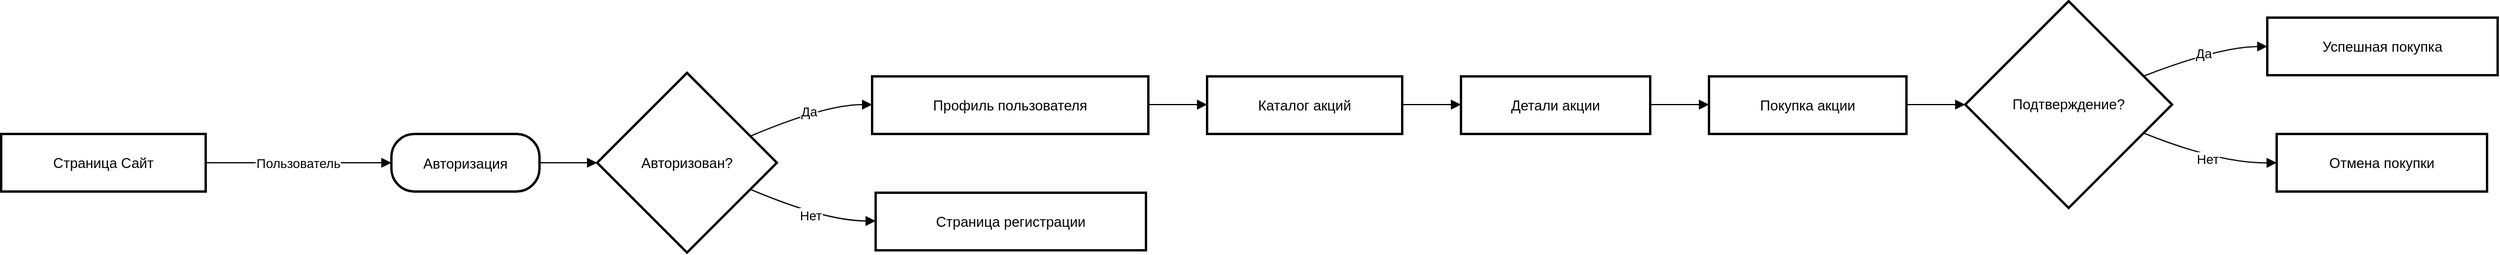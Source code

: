 <mxfile version="24.7.17">
  <diagram name="Страница — 1" id="2btQplILcIRRA3dmlBvs">
    <mxGraphModel>
      <root>
        <mxCell id="0" />
        <mxCell id="1" parent="0" />
        <mxCell id="2" value="Страница Сайт" style="whiteSpace=wrap;strokeWidth=2;" vertex="1" parent="1">
          <mxGeometry x="8" y="121" width="174" height="49" as="geometry" />
        </mxCell>
        <mxCell id="3" value="Авторизация" style="rounded=1;arcSize=40;strokeWidth=2" vertex="1" parent="1">
          <mxGeometry x="340" y="121" width="126" height="49" as="geometry" />
        </mxCell>
        <mxCell id="4" value="Авторизован?" style="rhombus;strokeWidth=2;whiteSpace=wrap;" vertex="1" parent="1">
          <mxGeometry x="515" y="69" width="153" height="153" as="geometry" />
        </mxCell>
        <mxCell id="5" value="Профиль пользователя" style="whiteSpace=wrap;strokeWidth=2;" vertex="1" parent="1">
          <mxGeometry x="749" y="72" width="235" height="49" as="geometry" />
        </mxCell>
        <mxCell id="6" value="Страница регистрации" style="whiteSpace=wrap;strokeWidth=2;" vertex="1" parent="1">
          <mxGeometry x="752" y="171" width="230" height="49" as="geometry" />
        </mxCell>
        <mxCell id="7" value="Каталог акций" style="whiteSpace=wrap;strokeWidth=2;" vertex="1" parent="1">
          <mxGeometry x="1034" y="72" width="166" height="49" as="geometry" />
        </mxCell>
        <mxCell id="8" value="Детали акции" style="whiteSpace=wrap;strokeWidth=2;" vertex="1" parent="1">
          <mxGeometry x="1250" y="72" width="161" height="49" as="geometry" />
        </mxCell>
        <mxCell id="9" value="Покупка акции" style="whiteSpace=wrap;strokeWidth=2;" vertex="1" parent="1">
          <mxGeometry x="1461" y="72" width="168" height="49" as="geometry" />
        </mxCell>
        <mxCell id="10" value="Подтверждение?" style="rhombus;strokeWidth=2;whiteSpace=wrap;" vertex="1" parent="1">
          <mxGeometry x="1679" y="8" width="176" height="176" as="geometry" />
        </mxCell>
        <mxCell id="11" value="Успешная покупка" style="whiteSpace=wrap;strokeWidth=2;" vertex="1" parent="1">
          <mxGeometry x="1936" y="22" width="196" height="49" as="geometry" />
        </mxCell>
        <mxCell id="12" value="Отмена покупки" style="whiteSpace=wrap;strokeWidth=2;" vertex="1" parent="1">
          <mxGeometry x="1944" y="121" width="179" height="49" as="geometry" />
        </mxCell>
        <mxCell id="13" value="Пользователь" style="curved=1;startArrow=none;endArrow=block;exitX=1;exitY=0.5;entryX=0;entryY=0.5;" edge="1" parent="1" source="2" target="3">
          <mxGeometry relative="1" as="geometry">
            <Array as="points" />
          </mxGeometry>
        </mxCell>
        <mxCell id="14" value="" style="curved=1;startArrow=none;endArrow=block;exitX=1;exitY=0.5;entryX=0;entryY=0.5;" edge="1" parent="1" source="3" target="4">
          <mxGeometry relative="1" as="geometry">
            <Array as="points" />
          </mxGeometry>
        </mxCell>
        <mxCell id="15" value="Да" style="curved=1;startArrow=none;endArrow=block;exitX=1;exitY=0.29;entryX=0;entryY=0.49;" edge="1" parent="1" source="4" target="5">
          <mxGeometry relative="1" as="geometry">
            <Array as="points">
              <mxPoint x="709" y="96" />
            </Array>
          </mxGeometry>
        </mxCell>
        <mxCell id="16" value="Нет" style="curved=1;startArrow=none;endArrow=block;exitX=1;exitY=0.71;entryX=0;entryY=0.49;" edge="1" parent="1" source="4" target="6">
          <mxGeometry relative="1" as="geometry">
            <Array as="points">
              <mxPoint x="709" y="195" />
            </Array>
          </mxGeometry>
        </mxCell>
        <mxCell id="17" value="" style="curved=1;startArrow=none;endArrow=block;exitX=1;exitY=0.49;entryX=0;entryY=0.49;" edge="1" parent="1" source="5" target="7">
          <mxGeometry relative="1" as="geometry">
            <Array as="points" />
          </mxGeometry>
        </mxCell>
        <mxCell id="18" value="" style="curved=1;startArrow=none;endArrow=block;exitX=1;exitY=0.49;entryX=0;entryY=0.49;" edge="1" parent="1" source="7" target="8">
          <mxGeometry relative="1" as="geometry">
            <Array as="points" />
          </mxGeometry>
        </mxCell>
        <mxCell id="19" value="" style="curved=1;startArrow=none;endArrow=block;exitX=1;exitY=0.49;entryX=0;entryY=0.49;" edge="1" parent="1" source="8" target="9">
          <mxGeometry relative="1" as="geometry">
            <Array as="points" />
          </mxGeometry>
        </mxCell>
        <mxCell id="20" value="" style="curved=1;startArrow=none;endArrow=block;exitX=1;exitY=0.49;entryX=0;entryY=0.5;" edge="1" parent="1" source="9" target="10">
          <mxGeometry relative="1" as="geometry">
            <Array as="points" />
          </mxGeometry>
        </mxCell>
        <mxCell id="21" value="Да" style="curved=1;startArrow=none;endArrow=block;exitX=1;exitY=0.31;entryX=0;entryY=0.5;" edge="1" parent="1" source="10" target="11">
          <mxGeometry relative="1" as="geometry">
            <Array as="points">
              <mxPoint x="1895" y="47" />
            </Array>
          </mxGeometry>
        </mxCell>
        <mxCell id="22" value="Нет" style="curved=1;startArrow=none;endArrow=block;exitX=1;exitY=0.69;entryX=0;entryY=0.5;" edge="1" parent="1" source="10" target="12">
          <mxGeometry relative="1" as="geometry">
            <Array as="points">
              <mxPoint x="1895" y="146" />
            </Array>
          </mxGeometry>
        </mxCell>
      </root>
    </mxGraphModel>
  </diagram>
</mxfile>
